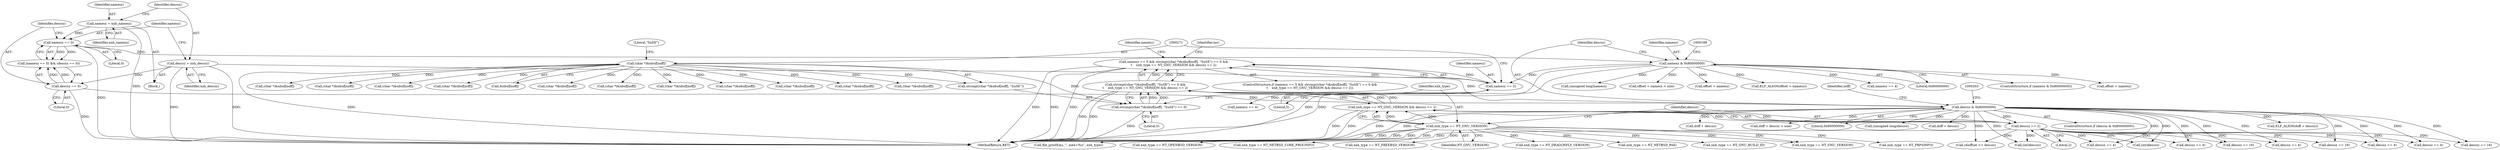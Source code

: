digraph "0_file_b4c01141e5367f247b84dcaf6aefbb4e741842b8@API" {
"1000263" [label="(Call,namesz == 5 && strcmp((char *)&nbuf[noff], \"SuSE\") == 0 &&\n\t    xnh_type == NT_GNU_VERSION && descsz == 2)"];
"1000264" [label="(Call,namesz == 5)"];
"1000183" [label="(Call,namesz & 0x80000000)"];
"1000168" [label="(Call,namesz == 0)"];
"1000160" [label="(Call,namesz = xnh_namesz)"];
"1000267" [label="(Call,strcmp((char *)&nbuf[noff], \"SuSE\") == 0 &&\n\t    xnh_type == NT_GNU_VERSION && descsz == 2)"];
"1000268" [label="(Call,strcmp((char *)&nbuf[noff], \"SuSE\") == 0)"];
"1000270" [label="(Call,(char *)&nbuf[noff])"];
"1000278" [label="(Call,xnh_type == NT_GNU_VERSION && descsz == 2)"];
"1000279" [label="(Call,xnh_type == NT_GNU_VERSION)"];
"1000282" [label="(Call,descsz == 2)"];
"1000198" [label="(Call,descsz & 0x80000000)"];
"1000163" [label="(Call,descsz = xnh_descsz)"];
"1000171" [label="(Call,descsz == 0)"];
"1000161" [label="(Identifier,namesz)"];
"1000305" [label="(Call,(char *)&nbuf[noff])"];
"1000169" [label="(Identifier,namesz)"];
"1000765" [label="(Call,xnh_type == NT_OPENBSD_VERSION)"];
"1000981" [label="(Call,xnh_type == NT_NETBSD_CORE_PROCINFO)"];
"1000233" [label="(Call,doff + descsz)"];
"1000183" [label="(Call,namesz & 0x80000000)"];
"1000542" [label="(Call,descsz == 4)"];
"1000276" [label="(Literal,\"SuSE\")"];
"1000213" [label="(Identifier,noff)"];
"1000728" [label="(Call,xnh_type == NT_FREEBSD_VERSION)"];
"1000795" [label="(Call,(char *)&nbuf[noff])"];
"1000281" [label="(Identifier,NT_GNU_VERSION)"];
"1000197" [label="(ControlStructure,if (descsz & 0x80000000))"];
"1000269" [label="(Call,strcmp((char *)&nbuf[noff], \"SuSE\"))"];
"1001093" [label="(Call,reloffset >= descsz)"];
"1000277" [label="(Literal,0)"];
"1000279" [label="(Call,xnh_type == NT_GNU_VERSION)"];
"1000162" [label="(Identifier,xnh_namesz)"];
"1000217" [label="(Call,ELF_ALIGN(offset + namesz))"];
"1000270" [label="(Call,(char *)&nbuf[noff])"];
"1000662" [label="(Call,(int)descsz)"];
"1000300" [label="(Identifier,namesz)"];
"1000804" [label="(Call,xnh_type == NT_DRAGONFLY_VERSION)"];
"1000267" [label="(Call,strcmp((char *)&nbuf[noff], \"SuSE\") == 0 &&\n\t    xnh_type == NT_GNU_VERSION && descsz == 2)"];
"1001237" [label="(MethodReturn,RET)"];
"1000280" [label="(Identifier,xnh_type)"];
"1000887" [label="(Call,(char *)&nbuf[noff])"];
"1000317" [label="(Call,descsz == 16)"];
"1000807" [label="(Call,descsz == 4)"];
"1000165" [label="(Identifier,xnh_descsz)"];
"1000867" [label="(Call,namesz == 4)"];
"1000624" [label="(Call,(char *)&nbuf[noff])"];
"1000284" [label="(Literal,2)"];
"1000872" [label="(Call,(char *)&nbuf[noff])"];
"1000167" [label="(Call,(namesz == 0) && (descsz == 0))"];
"1000198" [label="(Call,descsz & 0x80000000)"];
"1000717" [label="(Call,(char *)&nbuf[noff])"];
"1000265" [label="(Identifier,namesz)"];
"1000539" [label="(Call,xnh_type == NT_NETBSD_PAX)"];
"1000232" [label="(Call,ELF_ALIGN(doff + descsz))"];
"1000283" [label="(Identifier,descsz)"];
"1000168" [label="(Call,namesz == 0)"];
"1000460" [label="(Call,xnh_type == NT_GNU_BUILD_ID)"];
"1000314" [label="(Call,xnh_type == NT_GNU_VERSION)"];
"1001036" [label="(Call,xnh_type == NT_PRPSINFO)"];
"1000164" [label="(Identifier,descsz)"];
"1000172" [label="(Identifier,descsz)"];
"1000731" [label="(Call,descsz == 4)"];
"1000682" [label="(Call,(int)descsz)"];
"1000263" [label="(Call,namesz == 5 && strcmp((char *)&nbuf[noff], \"SuSE\") == 0 &&\n\t    xnh_type == NT_GNU_VERSION && descsz == 2)"];
"1000699" [label="(Call,file_printf(ms, \", note=%u\", xnh_type))"];
"1000479" [label="(Call,descsz == 16)"];
"1000530" [label="(Call,(char *)&nbuf[noff])"];
"1000282" [label="(Call,descsz == 2)"];
"1000925" [label="(Call,(char *)&nbuf[noff])"];
"1000287" [label="(Identifier,ms)"];
"1000185" [label="(Literal,0x80000000)"];
"1000125" [label="(Block,)"];
"1000182" [label="(ControlStructure,if (namesz & 0x80000000))"];
"1000223" [label="(Call,offset + namesz)"];
"1000173" [label="(Literal,0)"];
"1000192" [label="(Call,(unsigned long)namesz)"];
"1000451" [label="(Call,(char *)&nbuf[noff])"];
"1000272" [label="(Call,&nbuf[noff])"];
"1000238" [label="(Call,doff + descsz)"];
"1000199" [label="(Identifier,descsz)"];
"1000237" [label="(Call,doff + descsz > size)"];
"1000222" [label="(Call,offset + namesz > size)"];
"1000266" [label="(Literal,5)"];
"1000184" [label="(Identifier,namesz)"];
"1000768" [label="(Call,descsz == 4)"];
"1000160" [label="(Call,namesz = xnh_namesz)"];
"1000278" [label="(Call,xnh_type == NT_GNU_VERSION && descsz == 2)"];
"1000171" [label="(Call,descsz == 0)"];
"1000200" [label="(Literal,0x80000000)"];
"1000207" [label="(Call,(unsigned long)descsz)"];
"1000464" [label="(Call,descsz == 16)"];
"1000262" [label="(ControlStructure,if (namesz == 5 && strcmp((char *)&nbuf[noff], \"SuSE\") == 0 &&\n\t    xnh_type == NT_GNU_VERSION && descsz == 2))"];
"1000299" [label="(Call,namesz == 4)"];
"1000756" [label="(Call,(char *)&nbuf[noff])"];
"1000170" [label="(Literal,0)"];
"1000906" [label="(Call,(char *)&nbuf[noff])"];
"1000264" [label="(Call,namesz == 5)"];
"1000638" [label="(Call,descsz == 4)"];
"1000268" [label="(Call,strcmp((char *)&nbuf[noff], \"SuSE\") == 0)"];
"1000163" [label="(Call,descsz = xnh_descsz)"];
"1000218" [label="(Call,offset + namesz)"];
"1000263" -> "1000262"  [label="AST: "];
"1000263" -> "1000264"  [label="CFG: "];
"1000263" -> "1000267"  [label="CFG: "];
"1000264" -> "1000263"  [label="AST: "];
"1000267" -> "1000263"  [label="AST: "];
"1000287" -> "1000263"  [label="CFG: "];
"1000300" -> "1000263"  [label="CFG: "];
"1000263" -> "1001237"  [label="DDG: "];
"1000263" -> "1001237"  [label="DDG: "];
"1000263" -> "1001237"  [label="DDG: "];
"1000264" -> "1000263"  [label="DDG: "];
"1000264" -> "1000263"  [label="DDG: "];
"1000267" -> "1000263"  [label="DDG: "];
"1000267" -> "1000263"  [label="DDG: "];
"1000264" -> "1000266"  [label="CFG: "];
"1000265" -> "1000264"  [label="AST: "];
"1000266" -> "1000264"  [label="AST: "];
"1000271" -> "1000264"  [label="CFG: "];
"1000183" -> "1000264"  [label="DDG: "];
"1000264" -> "1000299"  [label="DDG: "];
"1000183" -> "1000182"  [label="AST: "];
"1000183" -> "1000185"  [label="CFG: "];
"1000184" -> "1000183"  [label="AST: "];
"1000185" -> "1000183"  [label="AST: "];
"1000188" -> "1000183"  [label="CFG: "];
"1000199" -> "1000183"  [label="CFG: "];
"1000183" -> "1001237"  [label="DDG: "];
"1000183" -> "1001237"  [label="DDG: "];
"1000168" -> "1000183"  [label="DDG: "];
"1000183" -> "1000192"  [label="DDG: "];
"1000183" -> "1000217"  [label="DDG: "];
"1000183" -> "1000218"  [label="DDG: "];
"1000183" -> "1000222"  [label="DDG: "];
"1000183" -> "1000223"  [label="DDG: "];
"1000183" -> "1000867"  [label="DDG: "];
"1000168" -> "1000167"  [label="AST: "];
"1000168" -> "1000170"  [label="CFG: "];
"1000169" -> "1000168"  [label="AST: "];
"1000170" -> "1000168"  [label="AST: "];
"1000172" -> "1000168"  [label="CFG: "];
"1000167" -> "1000168"  [label="CFG: "];
"1000168" -> "1001237"  [label="DDG: "];
"1000168" -> "1000167"  [label="DDG: "];
"1000168" -> "1000167"  [label="DDG: "];
"1000160" -> "1000168"  [label="DDG: "];
"1000160" -> "1000125"  [label="AST: "];
"1000160" -> "1000162"  [label="CFG: "];
"1000161" -> "1000160"  [label="AST: "];
"1000162" -> "1000160"  [label="AST: "];
"1000164" -> "1000160"  [label="CFG: "];
"1000160" -> "1001237"  [label="DDG: "];
"1000267" -> "1000268"  [label="CFG: "];
"1000267" -> "1000278"  [label="CFG: "];
"1000268" -> "1000267"  [label="AST: "];
"1000278" -> "1000267"  [label="AST: "];
"1000267" -> "1001237"  [label="DDG: "];
"1000267" -> "1001237"  [label="DDG: "];
"1000268" -> "1000267"  [label="DDG: "];
"1000268" -> "1000267"  [label="DDG: "];
"1000278" -> "1000267"  [label="DDG: "];
"1000278" -> "1000267"  [label="DDG: "];
"1000268" -> "1000277"  [label="CFG: "];
"1000269" -> "1000268"  [label="AST: "];
"1000277" -> "1000268"  [label="AST: "];
"1000280" -> "1000268"  [label="CFG: "];
"1000268" -> "1001237"  [label="DDG: "];
"1000270" -> "1000268"  [label="DDG: "];
"1000270" -> "1000269"  [label="AST: "];
"1000270" -> "1000272"  [label="CFG: "];
"1000271" -> "1000270"  [label="AST: "];
"1000272" -> "1000270"  [label="AST: "];
"1000276" -> "1000270"  [label="CFG: "];
"1000270" -> "1001237"  [label="DDG: "];
"1000270" -> "1000269"  [label="DDG: "];
"1000270" -> "1000305"  [label="DDG: "];
"1000270" -> "1000451"  [label="DDG: "];
"1000270" -> "1000530"  [label="DDG: "];
"1000270" -> "1000624"  [label="DDG: "];
"1000270" -> "1000717"  [label="DDG: "];
"1000270" -> "1000756"  [label="DDG: "];
"1000270" -> "1000795"  [label="DDG: "];
"1000270" -> "1000872"  [label="DDG: "];
"1000270" -> "1000887"  [label="DDG: "];
"1000270" -> "1000906"  [label="DDG: "];
"1000270" -> "1000925"  [label="DDG: "];
"1000278" -> "1000279"  [label="CFG: "];
"1000278" -> "1000282"  [label="CFG: "];
"1000279" -> "1000278"  [label="AST: "];
"1000282" -> "1000278"  [label="AST: "];
"1000278" -> "1001237"  [label="DDG: "];
"1000278" -> "1001237"  [label="DDG: "];
"1000279" -> "1000278"  [label="DDG: "];
"1000279" -> "1000278"  [label="DDG: "];
"1000282" -> "1000278"  [label="DDG: "];
"1000282" -> "1000278"  [label="DDG: "];
"1000279" -> "1000281"  [label="CFG: "];
"1000280" -> "1000279"  [label="AST: "];
"1000281" -> "1000279"  [label="AST: "];
"1000283" -> "1000279"  [label="CFG: "];
"1000279" -> "1001237"  [label="DDG: "];
"1000279" -> "1001237"  [label="DDG: "];
"1000279" -> "1000314"  [label="DDG: "];
"1000279" -> "1000314"  [label="DDG: "];
"1000279" -> "1000460"  [label="DDG: "];
"1000279" -> "1000539"  [label="DDG: "];
"1000279" -> "1000699"  [label="DDG: "];
"1000279" -> "1000728"  [label="DDG: "];
"1000279" -> "1000765"  [label="DDG: "];
"1000279" -> "1000804"  [label="DDG: "];
"1000279" -> "1000981"  [label="DDG: "];
"1000279" -> "1001036"  [label="DDG: "];
"1000282" -> "1000284"  [label="CFG: "];
"1000283" -> "1000282"  [label="AST: "];
"1000284" -> "1000282"  [label="AST: "];
"1000282" -> "1001237"  [label="DDG: "];
"1000198" -> "1000282"  [label="DDG: "];
"1000282" -> "1000317"  [label="DDG: "];
"1000282" -> "1000464"  [label="DDG: "];
"1000282" -> "1000479"  [label="DDG: "];
"1000282" -> "1000542"  [label="DDG: "];
"1000282" -> "1000638"  [label="DDG: "];
"1000282" -> "1000662"  [label="DDG: "];
"1000282" -> "1000682"  [label="DDG: "];
"1000282" -> "1000731"  [label="DDG: "];
"1000282" -> "1000768"  [label="DDG: "];
"1000282" -> "1000807"  [label="DDG: "];
"1000282" -> "1001093"  [label="DDG: "];
"1000198" -> "1000197"  [label="AST: "];
"1000198" -> "1000200"  [label="CFG: "];
"1000199" -> "1000198"  [label="AST: "];
"1000200" -> "1000198"  [label="AST: "];
"1000203" -> "1000198"  [label="CFG: "];
"1000213" -> "1000198"  [label="CFG: "];
"1000198" -> "1001237"  [label="DDG: "];
"1000198" -> "1001237"  [label="DDG: "];
"1000163" -> "1000198"  [label="DDG: "];
"1000171" -> "1000198"  [label="DDG: "];
"1000198" -> "1000207"  [label="DDG: "];
"1000198" -> "1000232"  [label="DDG: "];
"1000198" -> "1000233"  [label="DDG: "];
"1000198" -> "1000237"  [label="DDG: "];
"1000198" -> "1000238"  [label="DDG: "];
"1000198" -> "1000317"  [label="DDG: "];
"1000198" -> "1000464"  [label="DDG: "];
"1000198" -> "1000479"  [label="DDG: "];
"1000198" -> "1000542"  [label="DDG: "];
"1000198" -> "1000638"  [label="DDG: "];
"1000198" -> "1000662"  [label="DDG: "];
"1000198" -> "1000682"  [label="DDG: "];
"1000198" -> "1000731"  [label="DDG: "];
"1000198" -> "1000768"  [label="DDG: "];
"1000198" -> "1000807"  [label="DDG: "];
"1000198" -> "1001093"  [label="DDG: "];
"1000163" -> "1000125"  [label="AST: "];
"1000163" -> "1000165"  [label="CFG: "];
"1000164" -> "1000163"  [label="AST: "];
"1000165" -> "1000163"  [label="AST: "];
"1000169" -> "1000163"  [label="CFG: "];
"1000163" -> "1001237"  [label="DDG: "];
"1000163" -> "1001237"  [label="DDG: "];
"1000163" -> "1000171"  [label="DDG: "];
"1000171" -> "1000167"  [label="AST: "];
"1000171" -> "1000173"  [label="CFG: "];
"1000172" -> "1000171"  [label="AST: "];
"1000173" -> "1000171"  [label="AST: "];
"1000167" -> "1000171"  [label="CFG: "];
"1000171" -> "1001237"  [label="DDG: "];
"1000171" -> "1000167"  [label="DDG: "];
"1000171" -> "1000167"  [label="DDG: "];
}
